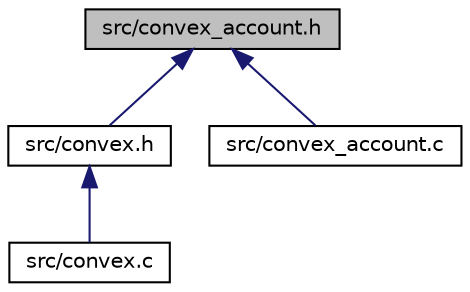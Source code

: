 digraph "src/convex_account.h"
{
 // LATEX_PDF_SIZE
  edge [fontname="Helvetica",fontsize="10",labelfontname="Helvetica",labelfontsize="10"];
  node [fontname="Helvetica",fontsize="10",shape=record];
  Node1 [label="src/convex_account.h",height=0.2,width=0.4,color="black", fillcolor="grey75", style="filled", fontcolor="black",tooltip=" "];
  Node1 -> Node2 [dir="back",color="midnightblue",fontsize="10",style="solid",fontname="Helvetica"];
  Node2 [label="src/convex.h",height=0.2,width=0.4,color="black", fillcolor="white", style="filled",URL="$convex_8h.html",tooltip=" "];
  Node2 -> Node3 [dir="back",color="midnightblue",fontsize="10",style="solid",fontname="Helvetica"];
  Node3 [label="src/convex.c",height=0.2,width=0.4,color="black", fillcolor="white", style="filled",URL="$convex_8c.html",tooltip=" "];
  Node1 -> Node4 [dir="back",color="midnightblue",fontsize="10",style="solid",fontname="Helvetica"];
  Node4 [label="src/convex_account.c",height=0.2,width=0.4,color="black", fillcolor="white", style="filled",URL="$convex__account_8c.html",tooltip=" "];
}
